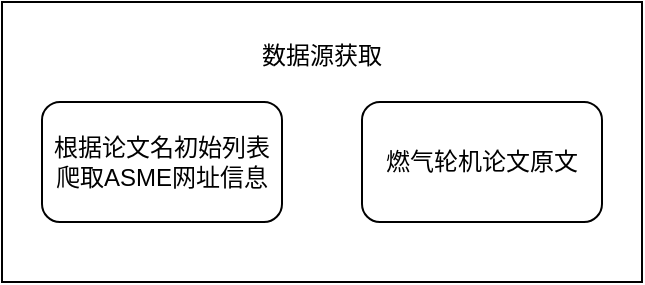 <mxfile version="14.7.2" type="github">
  <diagram id="Y4rooMq77fNWHVMFmELQ" name="Page-1">
    <mxGraphModel dx="1422" dy="706" grid="1" gridSize="10" guides="1" tooltips="1" connect="1" arrows="1" fold="1" page="1" pageScale="1" pageWidth="827" pageHeight="1169" math="0" shadow="0">
      <root>
        <mxCell id="0" />
        <mxCell id="1" parent="0" />
        <mxCell id="cjSatk1rRDfdpdCl8Y2q-1" value="数据源获取&lt;br&gt;&lt;br&gt;&lt;br&gt;&lt;br&gt;&lt;br&gt;&lt;br&gt;&lt;br&gt;" style="rounded=0;whiteSpace=wrap;html=1;" vertex="1" parent="1">
          <mxGeometry x="80" y="140" width="320" height="140" as="geometry" />
        </mxCell>
        <mxCell id="cjSatk1rRDfdpdCl8Y2q-2" value="根据论文名初始列表爬取ASME网址信息" style="rounded=1;whiteSpace=wrap;html=1;" vertex="1" parent="1">
          <mxGeometry x="100" y="190" width="120" height="60" as="geometry" />
        </mxCell>
        <mxCell id="cjSatk1rRDfdpdCl8Y2q-3" value="燃气轮机论文原文" style="rounded=1;whiteSpace=wrap;html=1;" vertex="1" parent="1">
          <mxGeometry x="260" y="190" width="120" height="60" as="geometry" />
        </mxCell>
      </root>
    </mxGraphModel>
  </diagram>
</mxfile>
